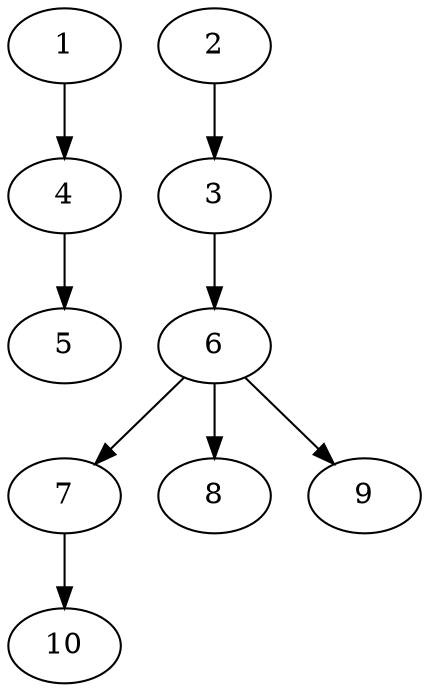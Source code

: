 // DAG automatically generated by daggen at Thu Oct  3 13:58:05 2019
// ./daggen --dot -n 10 --ccr 0.4 --fat 0.5 --regular 0.9 --density 0.5 --mindata 5242880 --maxdata 52428800 
digraph G {
  1 [size="81405440", alpha="0.19", expect_size="32562176"] 
  1 -> 4 [size ="32562176"]
  2 [size="114496000", alpha="0.15", expect_size="45798400"] 
  2 -> 3 [size ="45798400"]
  3 [size="30899200", alpha="0.06", expect_size="12359680"] 
  3 -> 6 [size ="12359680"]
  4 [size="54113280", alpha="0.18", expect_size="21645312"] 
  4 -> 5 [size ="21645312"]
  5 [size="59921920", alpha="0.05", expect_size="23968768"] 
  6 [size="34124800", alpha="0.18", expect_size="13649920"] 
  6 -> 7 [size ="13649920"]
  6 -> 8 [size ="13649920"]
  6 -> 9 [size ="13649920"]
  7 [size="92042240", alpha="0.16", expect_size="36816896"] 
  7 -> 10 [size ="36816896"]
  8 [size="47288320", alpha="0.06", expect_size="18915328"] 
  9 [size="53527040", alpha="0.12", expect_size="21410816"] 
  10 [size="78438400", alpha="0.06", expect_size="31375360"] 
}
